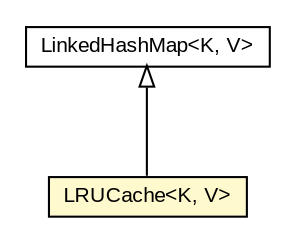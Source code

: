 #!/usr/local/bin/dot
#
# Class diagram 
# Generated by UMLGraph version 5.3 (http://www.umlgraph.org/)
#

digraph G {
	edge [fontname="arial",fontsize=10,labelfontname="arial",labelfontsize=10];
	node [fontname="arial",fontsize=10,shape=plaintext];
	nodesep=0.25;
	ranksep=0.5;
	// context.arch.discoverer.query.ClassifierWrapper.LRUCache<K, V>
	c116663 [label=<<table title="context.arch.discoverer.query.ClassifierWrapper.LRUCache" border="0" cellborder="1" cellspacing="0" cellpadding="2" port="p" bgcolor="lemonChiffon" href="./ClassifierWrapper.LRUCache.html">
		<tr><td><table border="0" cellspacing="0" cellpadding="1">
<tr><td align="center" balign="center"> LRUCache&lt;K, V&gt; </td></tr>
		</table></td></tr>
		</table>>, fontname="arial", fontcolor="black", fontsize=10.0];
	//context.arch.discoverer.query.ClassifierWrapper.LRUCache<K, V> extends java.util.LinkedHashMap<K, V>
	c116793:p -> c116663:p [dir=back,arrowtail=empty];
	// java.util.LinkedHashMap<K, V>
	c116793 [label=<<table title="java.util.LinkedHashMap" border="0" cellborder="1" cellspacing="0" cellpadding="2" port="p" href="http://java.sun.com/j2se/1.4.2/docs/api/java/util/LinkedHashMap.html">
		<tr><td><table border="0" cellspacing="0" cellpadding="1">
<tr><td align="center" balign="center"> LinkedHashMap&lt;K, V&gt; </td></tr>
		</table></td></tr>
		</table>>, fontname="arial", fontcolor="black", fontsize=10.0];
}

